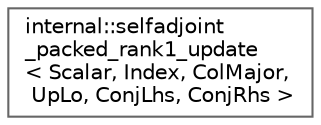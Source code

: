 digraph "类继承关系图"
{
 // LATEX_PDF_SIZE
  bgcolor="transparent";
  edge [fontname=Helvetica,fontsize=10,labelfontname=Helvetica,labelfontsize=10];
  node [fontname=Helvetica,fontsize=10,shape=box,height=0.2,width=0.4];
  rankdir="LR";
  Node0 [id="Node000000",label="internal::selfadjoint\l_packed_rank1_update\l\< Scalar, Index, ColMajor,\l UpLo, ConjLhs, ConjRhs \>",height=0.2,width=0.4,color="grey40", fillcolor="white", style="filled",URL="$structinternal_1_1selfadjoint__packed__rank1__update_3_01_scalar_00_01_index_00_01_col_major_00_cda55a2b2bf1b1755d1ad2703b37584d.html",tooltip=" "];
}
